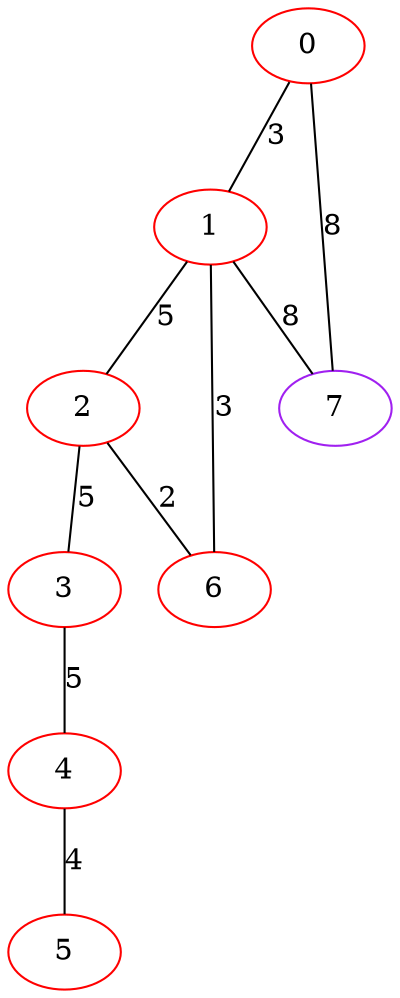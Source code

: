 graph "" {
0 [color=red, weight=1];
1 [color=red, weight=1];
2 [color=red, weight=1];
3 [color=red, weight=1];
4 [color=red, weight=1];
5 [color=red, weight=1];
6 [color=red, weight=1];
7 [color=purple, weight=4];
0 -- 1  [key=0, label=3];
0 -- 7  [key=0, label=8];
1 -- 2  [key=0, label=5];
1 -- 6  [key=0, label=3];
1 -- 7  [key=0, label=8];
2 -- 3  [key=0, label=5];
2 -- 6  [key=0, label=2];
3 -- 4  [key=0, label=5];
4 -- 5  [key=0, label=4];
}
